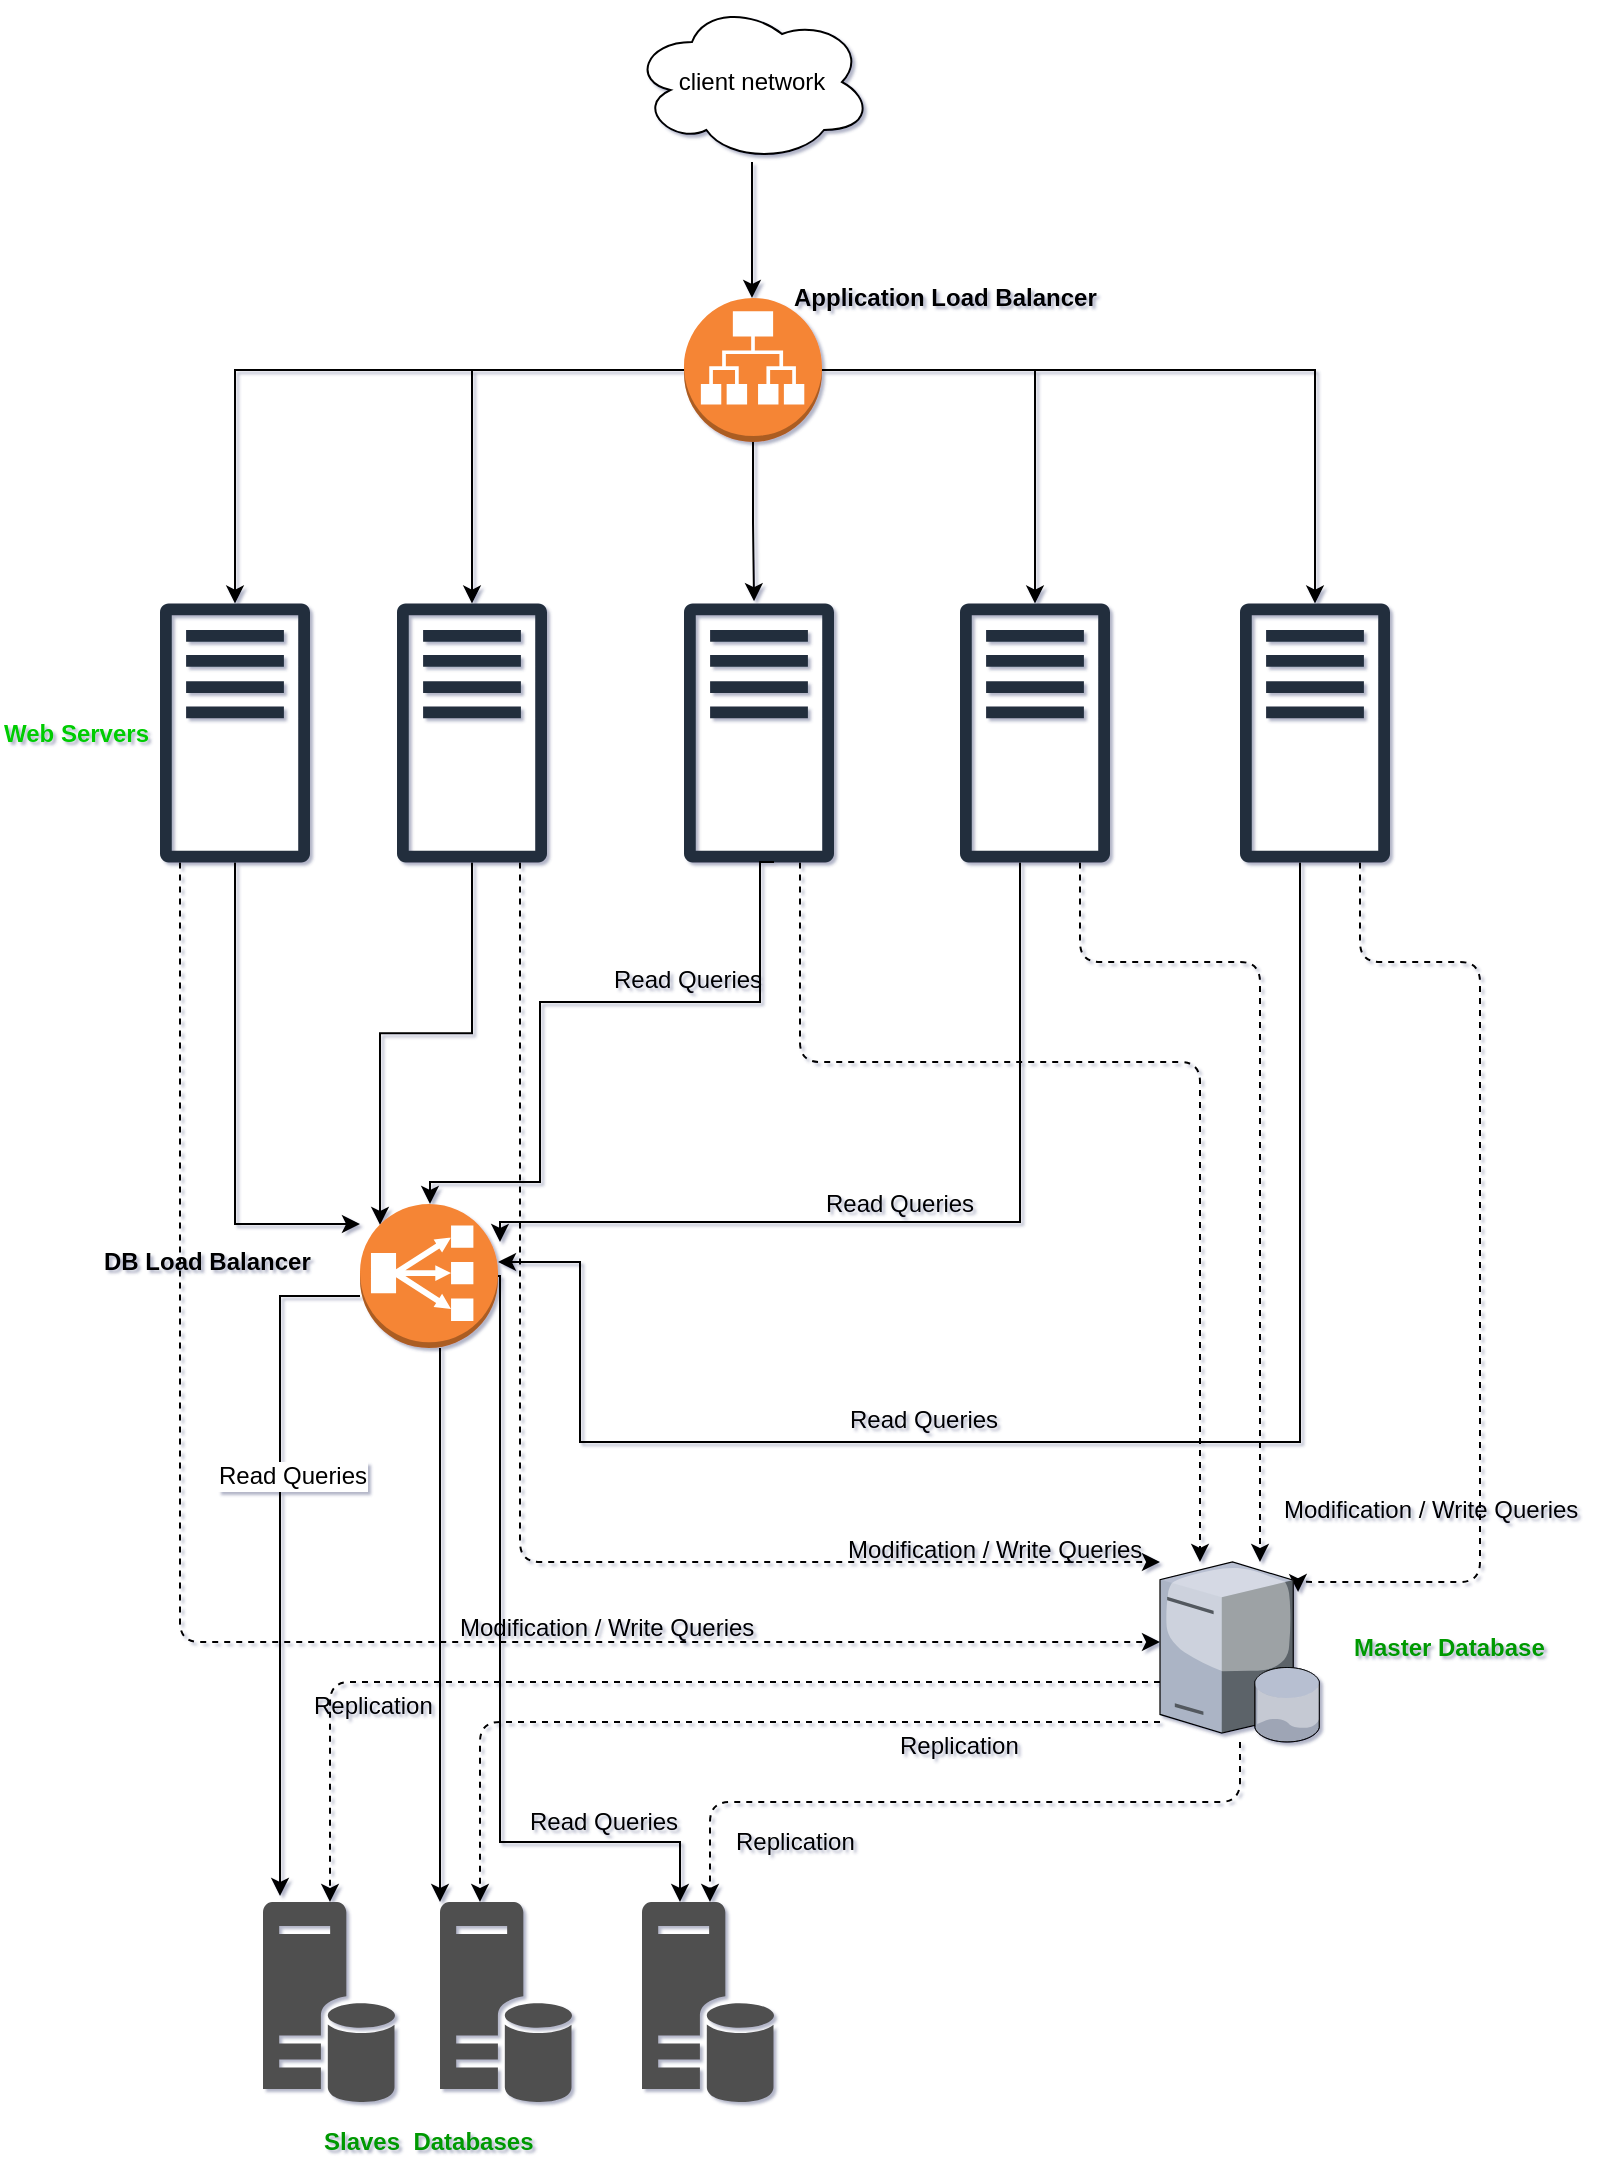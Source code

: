 <mxfile version="11.0.0" type="device"><diagram id="TBTHGPMKDRAOhZbpQbGI" name="Page-1"><mxGraphModel dx="1182" dy="725" grid="1" gridSize="10" guides="1" tooltips="1" connect="1" arrows="1" fold="1" page="1" pageScale="1" pageWidth="850" pageHeight="1100" math="0" shadow="1"><root><mxCell id="0"/><mxCell id="1" parent="0"/><mxCell id="xSiv9IVkG594ySe1q65n-37" style="edgeStyle=orthogonalEdgeStyle;orthogonalLoop=1;jettySize=auto;html=1;rounded=1;strokeColor=#000000;fillColor=#f8cecc;dashed=1;" parent="1" source="xSiv9IVkG594ySe1q65n-5" target="xSiv9IVkG594ySe1q65n-11" edge="1"><mxGeometry relative="1" as="geometry"><Array as="points"><mxPoint x="130" y="840"/></Array></mxGeometry></mxCell><mxCell id="xSiv9IVkG594ySe1q65n-15" style="edgeStyle=orthogonalEdgeStyle;rounded=0;orthogonalLoop=1;jettySize=auto;html=1;" parent="1" source="xSiv9IVkG594ySe1q65n-1" target="xSiv9IVkG594ySe1q65n-2" edge="1"><mxGeometry relative="1" as="geometry"><Array as="points"><mxPoint x="420" y="230"/><mxPoint x="420" y="230"/></Array></mxGeometry></mxCell><mxCell id="xSiv9IVkG594ySe1q65n-1" value="client network" style="ellipse;shape=cloud;whiteSpace=wrap;html=1;" parent="1" vertex="1"><mxGeometry x="356" y="20" width="120" height="80" as="geometry"/></mxCell><mxCell id="xSiv9IVkG594ySe1q65n-16" style="edgeStyle=orthogonalEdgeStyle;rounded=0;orthogonalLoop=1;jettySize=auto;html=1;" parent="1" source="xSiv9IVkG594ySe1q65n-2" target="xSiv9IVkG594ySe1q65n-5" edge="1"><mxGeometry relative="1" as="geometry"/></mxCell><mxCell id="xSiv9IVkG594ySe1q65n-18" style="edgeStyle=orthogonalEdgeStyle;rounded=0;orthogonalLoop=1;jettySize=auto;html=1;" parent="1" source="xSiv9IVkG594ySe1q65n-2" target="xSiv9IVkG594ySe1q65n-6" edge="1"><mxGeometry relative="1" as="geometry"/></mxCell><mxCell id="xSiv9IVkG594ySe1q65n-19" style="edgeStyle=orthogonalEdgeStyle;rounded=0;orthogonalLoop=1;jettySize=auto;html=1;entryX=0.467;entryY=-0.009;entryDx=0;entryDy=0;entryPerimeter=0;" parent="1" source="xSiv9IVkG594ySe1q65n-2" target="xSiv9IVkG594ySe1q65n-8" edge="1"><mxGeometry relative="1" as="geometry"><mxPoint x="425" y="380" as="targetPoint"/></mxGeometry></mxCell><mxCell id="xSiv9IVkG594ySe1q65n-21" style="edgeStyle=orthogonalEdgeStyle;rounded=0;orthogonalLoop=1;jettySize=auto;html=1;" parent="1" source="xSiv9IVkG594ySe1q65n-2" target="xSiv9IVkG594ySe1q65n-7" edge="1"><mxGeometry relative="1" as="geometry"/></mxCell><mxCell id="xSiv9IVkG594ySe1q65n-22" style="edgeStyle=orthogonalEdgeStyle;rounded=0;orthogonalLoop=1;jettySize=auto;html=1;" parent="1" source="xSiv9IVkG594ySe1q65n-2" target="xSiv9IVkG594ySe1q65n-9" edge="1"><mxGeometry relative="1" as="geometry"/></mxCell><mxCell id="xSiv9IVkG594ySe1q65n-2" value="" style="outlineConnect=0;dashed=0;verticalLabelPosition=bottom;verticalAlign=top;align=center;html=1;shape=mxgraph.aws3.application_load_balancer;fillColor=#F58534;gradientColor=none;" parent="1" vertex="1"><mxGeometry x="382" y="168" width="69" height="72" as="geometry"/></mxCell><mxCell id="xSiv9IVkG594ySe1q65n-27" style="edgeStyle=orthogonalEdgeStyle;rounded=0;orthogonalLoop=1;jettySize=auto;html=1;" parent="1" source="xSiv9IVkG594ySe1q65n-5" target="xSiv9IVkG594ySe1q65n-10" edge="1"><mxGeometry relative="1" as="geometry"><mxPoint x="210" y="683" as="targetPoint"/><Array as="points"><mxPoint x="158" y="631"/></Array></mxGeometry></mxCell><mxCell id="xSiv9IVkG594ySe1q65n-5" value="" style="outlineConnect=0;fontColor=#232F3E;gradientColor=none;fillColor=#232F3E;strokeColor=none;dashed=0;verticalLabelPosition=bottom;verticalAlign=top;align=center;html=1;fontSize=12;fontStyle=0;aspect=fixed;pointerEvents=1;shape=mxgraph.aws4.traditional_server;" parent="1" vertex="1"><mxGeometry x="120" y="320" width="75" height="131" as="geometry"/></mxCell><mxCell id="xSiv9IVkG594ySe1q65n-30" style="edgeStyle=orthogonalEdgeStyle;rounded=0;orthogonalLoop=1;jettySize=auto;html=1;entryX=0.145;entryY=0.145;entryDx=0;entryDy=0;entryPerimeter=0;" parent="1" source="xSiv9IVkG594ySe1q65n-6" target="xSiv9IVkG594ySe1q65n-10" edge="1"><mxGeometry relative="1" as="geometry"/></mxCell><mxCell id="xSiv9IVkG594ySe1q65n-40" style="edgeStyle=orthogonalEdgeStyle;rounded=1;orthogonalLoop=1;jettySize=auto;html=1;strokeColor=#000000;fillColor=#f8cecc;dashed=1;" parent="1" source="xSiv9IVkG594ySe1q65n-6" target="xSiv9IVkG594ySe1q65n-11" edge="1"><mxGeometry relative="1" as="geometry"><Array as="points"><mxPoint x="300" y="800"/></Array></mxGeometry></mxCell><mxCell id="xSiv9IVkG594ySe1q65n-6" value="" style="outlineConnect=0;fontColor=#232F3E;gradientColor=none;fillColor=#232F3E;strokeColor=none;dashed=0;verticalLabelPosition=bottom;verticalAlign=top;align=center;html=1;fontSize=12;fontStyle=0;aspect=fixed;pointerEvents=1;shape=mxgraph.aws4.traditional_server;" parent="1" vertex="1"><mxGeometry x="238.5" y="320" width="75" height="131" as="geometry"/></mxCell><mxCell id="xSiv9IVkG594ySe1q65n-42" style="edgeStyle=orthogonalEdgeStyle;rounded=1;orthogonalLoop=1;jettySize=auto;html=1;strokeColor=#000000;dashed=1;" parent="1" source="xSiv9IVkG594ySe1q65n-7" target="xSiv9IVkG594ySe1q65n-11" edge="1"><mxGeometry relative="1" as="geometry"><Array as="points"><mxPoint x="580" y="500"/><mxPoint x="670" y="500"/></Array></mxGeometry></mxCell><mxCell id="xSiv9IVkG594ySe1q65n-58" style="edgeStyle=orthogonalEdgeStyle;rounded=0;orthogonalLoop=1;jettySize=auto;html=1;strokeColor=#000000;" parent="1" source="xSiv9IVkG594ySe1q65n-7" edge="1"><mxGeometry relative="1" as="geometry"><mxPoint x="290" y="640" as="targetPoint"/><Array as="points"><mxPoint x="550" y="630"/><mxPoint x="290" y="630"/></Array></mxGeometry></mxCell><mxCell id="xSiv9IVkG594ySe1q65n-7" value="" style="outlineConnect=0;fontColor=#232F3E;gradientColor=none;fillColor=#232F3E;strokeColor=none;dashed=0;verticalLabelPosition=bottom;verticalAlign=top;align=center;html=1;fontSize=12;fontStyle=0;aspect=fixed;pointerEvents=1;shape=mxgraph.aws4.traditional_server;" parent="1" vertex="1"><mxGeometry x="520" y="320" width="75" height="131" as="geometry"/></mxCell><mxCell id="xSiv9IVkG594ySe1q65n-41" style="edgeStyle=orthogonalEdgeStyle;rounded=1;orthogonalLoop=1;jettySize=auto;html=1;strokeColor=#000000;dashed=1;" parent="1" source="xSiv9IVkG594ySe1q65n-8" target="xSiv9IVkG594ySe1q65n-11" edge="1"><mxGeometry relative="1" as="geometry"><Array as="points"><mxPoint x="440" y="550"/><mxPoint x="640" y="550"/></Array></mxGeometry></mxCell><mxCell id="xSiv9IVkG594ySe1q65n-8" value="" style="outlineConnect=0;fontColor=#232F3E;gradientColor=none;fillColor=#232F3E;strokeColor=none;dashed=0;verticalLabelPosition=bottom;verticalAlign=top;align=center;html=1;fontSize=12;fontStyle=0;aspect=fixed;pointerEvents=1;shape=mxgraph.aws4.traditional_server;" parent="1" vertex="1"><mxGeometry x="382" y="320" width="75" height="131" as="geometry"/></mxCell><mxCell id="xSiv9IVkG594ySe1q65n-33" style="edgeStyle=orthogonalEdgeStyle;rounded=0;orthogonalLoop=1;jettySize=auto;html=1;" parent="1" source="xSiv9IVkG594ySe1q65n-9" target="xSiv9IVkG594ySe1q65n-10" edge="1"><mxGeometry relative="1" as="geometry"><mxPoint x="290" y="740" as="targetPoint"/><Array as="points"><mxPoint x="690" y="740"/><mxPoint x="330" y="740"/><mxPoint x="330" y="650"/></Array></mxGeometry></mxCell><mxCell id="xSiv9IVkG594ySe1q65n-43" style="edgeStyle=orthogonalEdgeStyle;rounded=1;orthogonalLoop=1;jettySize=auto;html=1;strokeColor=#000000;entryX=0.863;entryY=0.167;entryDx=0;entryDy=0;entryPerimeter=0;dashed=1;" parent="1" source="xSiv9IVkG594ySe1q65n-9" target="xSiv9IVkG594ySe1q65n-11" edge="1"><mxGeometry relative="1" as="geometry"><mxPoint x="735" y="470" as="sourcePoint"/><Array as="points"><mxPoint x="720" y="500"/><mxPoint x="780" y="500"/><mxPoint x="780" y="810"/><mxPoint x="689" y="810"/></Array></mxGeometry></mxCell><mxCell id="xSiv9IVkG594ySe1q65n-9" value="" style="outlineConnect=0;fontColor=#232F3E;gradientColor=none;fillColor=#232F3E;strokeColor=none;dashed=0;verticalLabelPosition=bottom;verticalAlign=top;align=center;html=1;fontSize=12;fontStyle=0;aspect=fixed;pointerEvents=1;shape=mxgraph.aws4.traditional_server;" parent="1" vertex="1"><mxGeometry x="660" y="320" width="75" height="131" as="geometry"/></mxCell><mxCell id="xSiv9IVkG594ySe1q65n-53" style="edgeStyle=orthogonalEdgeStyle;rounded=0;orthogonalLoop=1;jettySize=auto;html=1;strokeColor=#000000;" parent="1" source="xSiv9IVkG594ySe1q65n-10" target="xSiv9IVkG594ySe1q65n-13" edge="1"><mxGeometry relative="1" as="geometry"><Array as="points"><mxPoint x="263" y="970"/><mxPoint x="314" y="970"/></Array></mxGeometry></mxCell><mxCell id="xSiv9IVkG594ySe1q65n-54" style="edgeStyle=orthogonalEdgeStyle;rounded=0;orthogonalLoop=1;jettySize=auto;html=1;strokeColor=#000000;" parent="1" source="xSiv9IVkG594ySe1q65n-10" target="xSiv9IVkG594ySe1q65n-14" edge="1"><mxGeometry relative="1" as="geometry"><Array as="points"><mxPoint x="290" y="940"/><mxPoint x="380" y="940"/></Array></mxGeometry></mxCell><mxCell id="xSiv9IVkG594ySe1q65n-61" style="edgeStyle=orthogonalEdgeStyle;rounded=1;orthogonalLoop=1;jettySize=auto;html=1;dashed=1;strokeColor=#000000;" parent="1" source="xSiv9IVkG594ySe1q65n-11" target="xSiv9IVkG594ySe1q65n-12" edge="1"><mxGeometry relative="1" as="geometry"><Array as="points"><mxPoint x="205" y="860"/></Array></mxGeometry></mxCell><mxCell id="xSiv9IVkG594ySe1q65n-63" style="edgeStyle=orthogonalEdgeStyle;rounded=1;orthogonalLoop=1;jettySize=auto;html=1;dashed=1;strokeColor=#000000;" parent="1" source="xSiv9IVkG594ySe1q65n-11" target="xSiv9IVkG594ySe1q65n-13" edge="1"><mxGeometry relative="1" as="geometry"><Array as="points"><mxPoint x="280" y="880"/></Array></mxGeometry></mxCell><mxCell id="xSiv9IVkG594ySe1q65n-64" style="edgeStyle=orthogonalEdgeStyle;rounded=1;orthogonalLoop=1;jettySize=auto;html=1;dashed=1;strokeColor=#000000;" parent="1" source="xSiv9IVkG594ySe1q65n-11" target="xSiv9IVkG594ySe1q65n-14" edge="1"><mxGeometry relative="1" as="geometry"><Array as="points"><mxPoint x="660" y="920"/><mxPoint x="395" y="920"/></Array></mxGeometry></mxCell><mxCell id="xSiv9IVkG594ySe1q65n-11" value="" style="verticalLabelPosition=bottom;aspect=fixed;html=1;verticalAlign=top;strokeColor=none;align=center;outlineConnect=0;shape=mxgraph.citrix.database_server;" parent="1" vertex="1"><mxGeometry x="620" y="800" width="80" height="90" as="geometry"/></mxCell><mxCell id="xSiv9IVkG594ySe1q65n-12" value="" style="pointerEvents=1;shadow=0;dashed=0;html=1;strokeColor=none;fillColor=#505050;labelPosition=center;verticalLabelPosition=bottom;verticalAlign=top;outlineConnect=0;align=center;shape=mxgraph.office.servers.database_server;" parent="1" vertex="1"><mxGeometry x="171.5" y="970" width="67" height="100" as="geometry"/></mxCell><mxCell id="xSiv9IVkG594ySe1q65n-13" value="" style="pointerEvents=1;shadow=0;dashed=0;html=1;strokeColor=none;fillColor=#505050;labelPosition=center;verticalLabelPosition=bottom;verticalAlign=top;outlineConnect=0;align=center;shape=mxgraph.office.servers.database_server;" parent="1" vertex="1"><mxGeometry x="260" y="970" width="67" height="100" as="geometry"/></mxCell><mxCell id="xSiv9IVkG594ySe1q65n-14" value="" style="pointerEvents=1;shadow=0;dashed=0;html=1;strokeColor=none;fillColor=#505050;labelPosition=center;verticalLabelPosition=bottom;verticalAlign=top;outlineConnect=0;align=center;shape=mxgraph.office.servers.database_server;" parent="1" vertex="1"><mxGeometry x="361" y="970" width="67" height="100" as="geometry"/></mxCell><mxCell id="xSiv9IVkG594ySe1q65n-20" value="Application Load Balancer&lt;br&gt;" style="text;html=1;resizable=0;points=[];autosize=1;align=left;verticalAlign=top;spacingTop=-4;fontStyle=1" parent="1" vertex="1"><mxGeometry x="435" y="158" width="150" height="20" as="geometry"/></mxCell><mxCell id="xSiv9IVkG594ySe1q65n-36" value="Master Database" style="text;html=1;resizable=0;points=[];autosize=1;align=left;verticalAlign=top;spacingTop=-4;fontStyle=1;fontColor=#009900;" parent="1" vertex="1"><mxGeometry x="715" y="833" width="110" height="20" as="geometry"/></mxCell><mxCell id="xSiv9IVkG594ySe1q65n-44" value="Modification / Write Queries" style="text;html=1;resizable=0;points=[];autosize=1;align=left;verticalAlign=top;spacingTop=-4;" parent="1" vertex="1"><mxGeometry x="268" y="823" width="160" height="20" as="geometry"/></mxCell><mxCell id="xSiv9IVkG594ySe1q65n-45" value="Modification / Write Queries" style="text;html=1;resizable=0;points=[];autosize=1;align=left;verticalAlign=top;spacingTop=-4;" parent="1" vertex="1"><mxGeometry x="462" y="784" width="160" height="20" as="geometry"/></mxCell><mxCell id="xSiv9IVkG594ySe1q65n-48" value="Read Queries" style="text;html=1;resizable=0;points=[];autosize=1;align=left;verticalAlign=top;spacingTop=-4;" parent="1" vertex="1"><mxGeometry x="463" y="719" width="90" height="20" as="geometry"/></mxCell><mxCell id="xSiv9IVkG594ySe1q65n-50" value="Read Queries" style="text;html=1;resizable=0;points=[];autosize=1;align=left;verticalAlign=top;spacingTop=-4;" parent="1" vertex="1"><mxGeometry x="451" y="611" width="90" height="20" as="geometry"/></mxCell><mxCell id="xSiv9IVkG594ySe1q65n-55" value="DB Load Balancer" style="text;html=1;resizable=0;points=[];autosize=1;align=left;verticalAlign=top;spacingTop=-4;fontStyle=1" parent="1" vertex="1"><mxGeometry x="90" y="640" width="110" height="20" as="geometry"/></mxCell><mxCell id="xSiv9IVkG594ySe1q65n-59" style="edgeStyle=orthogonalEdgeStyle;rounded=0;orthogonalLoop=1;jettySize=auto;html=1;entryX=0.127;entryY=-0.03;entryDx=0;entryDy=0;entryPerimeter=0;strokeColor=#000000;" parent="1" source="xSiv9IVkG594ySe1q65n-10" target="xSiv9IVkG594ySe1q65n-12" edge="1"><mxGeometry relative="1" as="geometry"><Array as="points"><mxPoint x="180" y="667"/></Array></mxGeometry></mxCell><mxCell id="xSiv9IVkG594ySe1q65n-71" value="Read Queries" style="text;html=1;resizable=0;points=[];align=center;verticalAlign=middle;labelBackgroundColor=#ffffff;" parent="xSiv9IVkG594ySe1q65n-59" vertex="1" connectable="0"><mxGeometry x="-0.235" y="5" relative="1" as="geometry"><mxPoint x="1" as="offset"/></mxGeometry></mxCell><mxCell id="xSiv9IVkG594ySe1q65n-10" value="" style="outlineConnect=0;dashed=0;verticalLabelPosition=bottom;verticalAlign=top;align=center;html=1;shape=mxgraph.aws3.classic_load_balancer;fillColor=#F58534;gradientColor=none;" parent="1" vertex="1"><mxGeometry x="220" y="621" width="69" height="72" as="geometry"/></mxCell><mxCell id="xSiv9IVkG594ySe1q65n-57" style="edgeStyle=orthogonalEdgeStyle;rounded=0;orthogonalLoop=1;jettySize=auto;html=1;" parent="1" target="xSiv9IVkG594ySe1q65n-10" edge="1"><mxGeometry relative="1" as="geometry"><mxPoint x="427" y="450" as="sourcePoint"/><mxPoint x="266" y="642" as="targetPoint"/><Array as="points"><mxPoint x="420" y="450"/><mxPoint x="420" y="520"/><mxPoint x="310" y="520"/><mxPoint x="310" y="610"/><mxPoint x="255" y="610"/></Array></mxGeometry></mxCell><mxCell id="xSiv9IVkG594ySe1q65n-67" value="Replication" style="text;html=1;resizable=0;points=[];autosize=1;align=left;verticalAlign=top;spacingTop=-4;" parent="1" vertex="1"><mxGeometry x="406" y="930" width="70" height="20" as="geometry"/></mxCell><mxCell id="xSiv9IVkG594ySe1q65n-68" value="Replication&lt;br&gt;" style="text;html=1;resizable=0;points=[];autosize=1;align=left;verticalAlign=top;spacingTop=-4;" parent="1" vertex="1"><mxGeometry x="487.5" y="882" width="70" height="20" as="geometry"/></mxCell><mxCell id="xSiv9IVkG594ySe1q65n-69" value="Replication" style="text;html=1;resizable=0;points=[];autosize=1;align=left;verticalAlign=top;spacingTop=-4;" parent="1" vertex="1"><mxGeometry x="195" y="862" width="70" height="20" as="geometry"/></mxCell><mxCell id="xSiv9IVkG594ySe1q65n-70" value="Slaves&amp;nbsp; Databases" style="text;html=1;resizable=0;points=[];autosize=1;align=left;verticalAlign=top;spacingTop=-4;fontStyle=1;fontColor=#009900;" parent="1" vertex="1"><mxGeometry x="200" y="1080" width="120" height="20" as="geometry"/></mxCell><mxCell id="xSiv9IVkG594ySe1q65n-75" value="Read Queries" style="text;html=1;resizable=0;points=[];autosize=1;align=left;verticalAlign=top;spacingTop=-4;" parent="1" vertex="1"><mxGeometry x="303" y="920" width="90" height="20" as="geometry"/></mxCell><mxCell id="xSiv9IVkG594ySe1q65n-77" value="Modification / Write Queries" style="text;html=1;resizable=0;points=[];autosize=1;align=left;verticalAlign=top;spacingTop=-4;" parent="1" vertex="1"><mxGeometry x="680" y="764" width="160" height="20" as="geometry"/></mxCell><mxCell id="xSiv9IVkG594ySe1q65n-78" value="Read Queries" style="text;html=1;resizable=0;points=[];autosize=1;align=left;verticalAlign=top;spacingTop=-4;" parent="1" vertex="1"><mxGeometry x="345" y="499" width="90" height="20" as="geometry"/></mxCell><mxCell id="-YAliaHuD-OVpu4UFxwq-1" value="Web Servers" style="text;html=1;resizable=0;points=[];autosize=1;align=left;verticalAlign=top;spacingTop=-4;fontStyle=1;fontColor=#00CC00;" vertex="1" parent="1"><mxGeometry x="40" y="375.5" width="80" height="20" as="geometry"/></mxCell></root></mxGraphModel></diagram></mxfile>